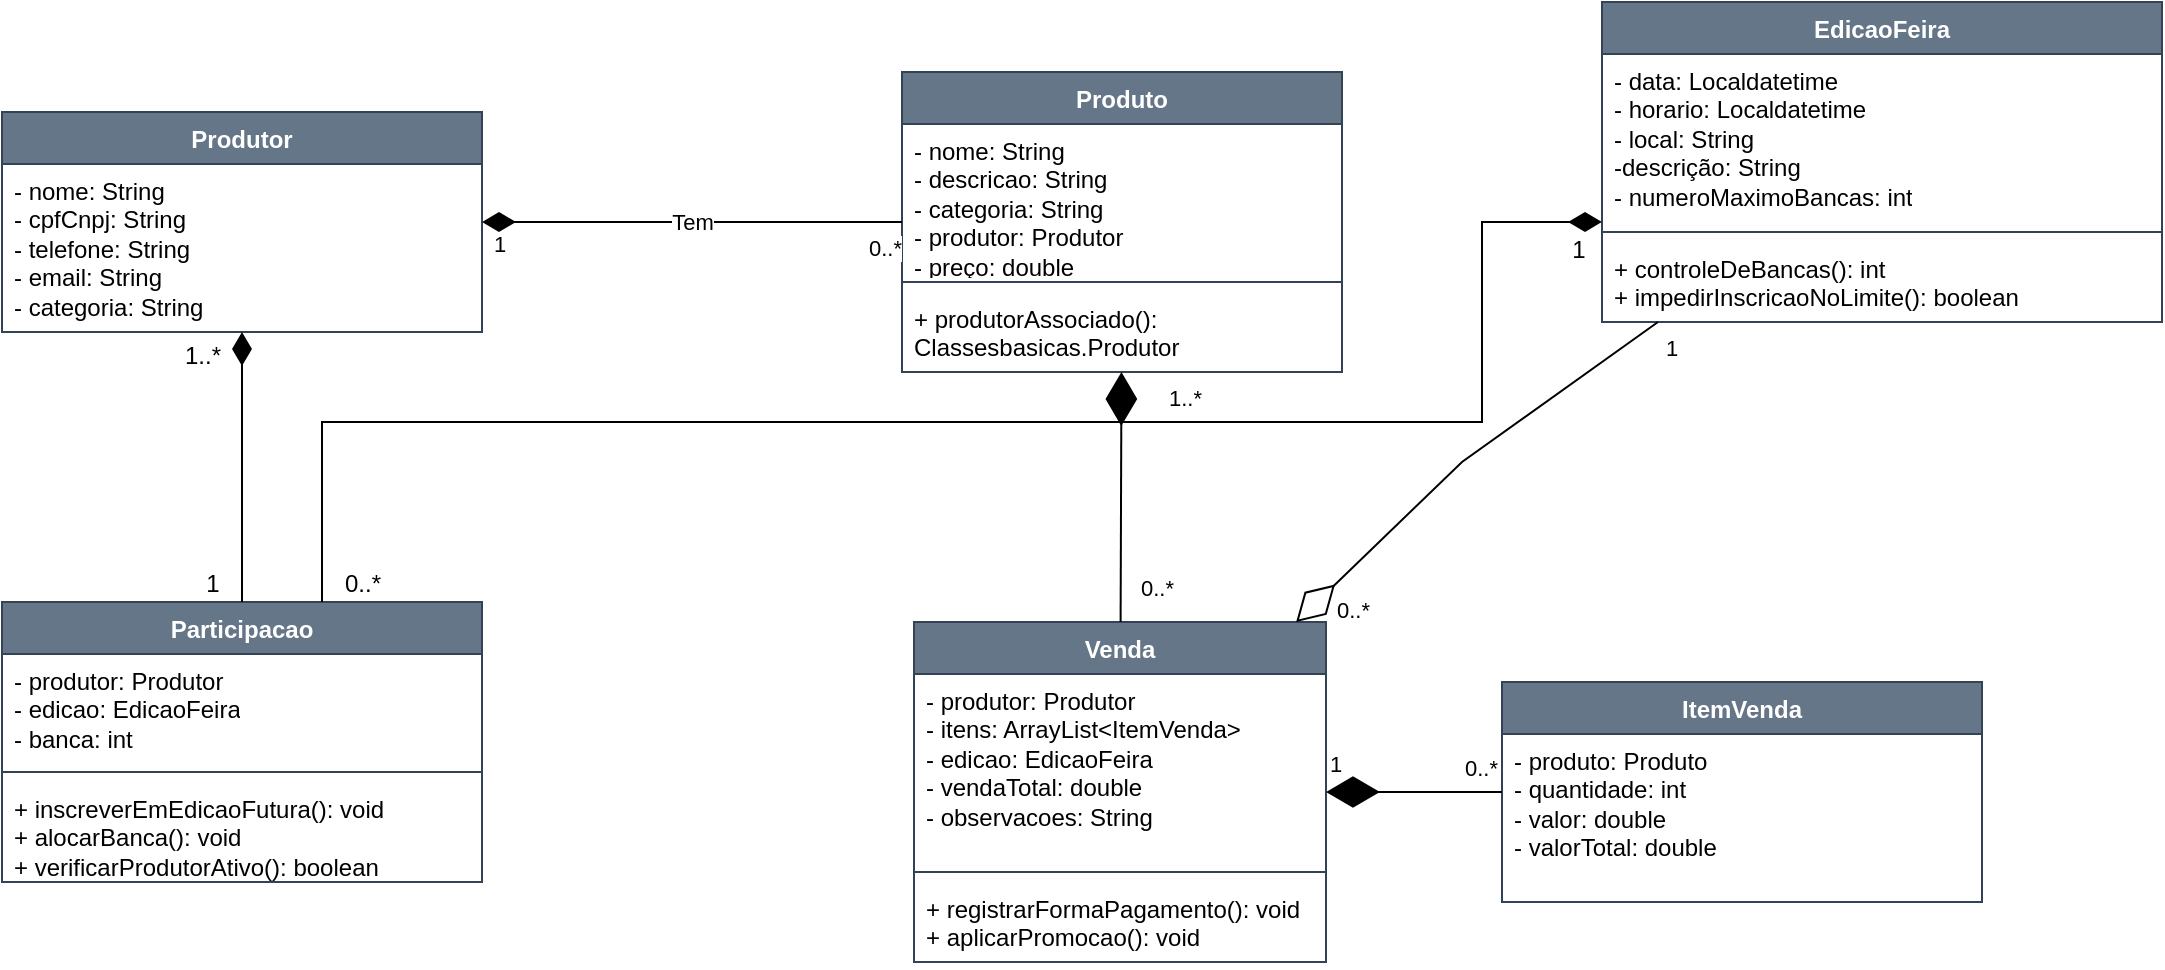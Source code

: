 <mxfile version="27.1.6">
  <diagram name="Página-1" id="UubFM1cYbvkRw-unpNSV">
    <mxGraphModel dx="951" dy="463" grid="1" gridSize="10" guides="1" tooltips="1" connect="1" arrows="1" fold="1" page="1" pageScale="1" pageWidth="827" pageHeight="1169" math="0" shadow="0">
      <root>
        <mxCell id="0" />
        <mxCell id="1" parent="0" />
        <mxCell id="cK3SOVMdzuHlb-Z2l-2t-1" value="Produtor" style="swimlane;fontStyle=1;align=center;verticalAlign=top;childLayout=stackLayout;horizontal=1;startSize=26;horizontalStack=0;resizeParent=1;resizeParentMax=0;resizeLast=0;collapsible=1;marginBottom=0;whiteSpace=wrap;html=1;fillColor=#647687;strokeColor=#314354;fontColor=#ffffff;" parent="1" vertex="1">
          <mxGeometry x="20" y="75" width="240" height="110" as="geometry" />
        </mxCell>
        <mxCell id="cK3SOVMdzuHlb-Z2l-2t-2" value="- nome: String&lt;div&gt;- cpfCnpj: String&lt;/div&gt;&lt;div&gt;- telefone&lt;span style=&quot;background-color: transparent; color: light-dark(rgb(0, 0, 0), rgb(255, 255, 255));&quot;&gt;: String&lt;/span&gt;&lt;/div&gt;&lt;div&gt;- email&lt;span style=&quot;background-color: transparent; color: light-dark(rgb(0, 0, 0), rgb(255, 255, 255));&quot;&gt;: String&lt;/span&gt;&lt;/div&gt;&lt;div&gt;- categoria&lt;span style=&quot;background-color: transparent; color: light-dark(rgb(0, 0, 0), rgb(255, 255, 255));&quot;&gt;: String&lt;/span&gt;&lt;/div&gt;" style="text;strokeColor=none;fillColor=none;align=left;verticalAlign=top;spacingLeft=4;spacingRight=4;overflow=hidden;rotatable=0;points=[[0,0.5],[1,0.5]];portConstraint=eastwest;whiteSpace=wrap;html=1;" parent="cK3SOVMdzuHlb-Z2l-2t-1" vertex="1">
          <mxGeometry y="26" width="240" height="84" as="geometry" />
        </mxCell>
        <mxCell id="cK3SOVMdzuHlb-Z2l-2t-5" value="Produto" style="swimlane;fontStyle=1;align=center;verticalAlign=top;childLayout=stackLayout;horizontal=1;startSize=26;horizontalStack=0;resizeParent=1;resizeParentMax=0;resizeLast=0;collapsible=1;marginBottom=0;whiteSpace=wrap;html=1;fillColor=#647687;strokeColor=#314354;fontColor=#ffffff;" parent="1" vertex="1">
          <mxGeometry x="470" y="55" width="220" height="150" as="geometry" />
        </mxCell>
        <mxCell id="cK3SOVMdzuHlb-Z2l-2t-6" value="- nome: String&lt;div&gt;- descricao&lt;span style=&quot;background-color: transparent; color: light-dark(rgb(0, 0, 0), rgb(255, 255, 255));&quot;&gt;: String&lt;/span&gt;&lt;/div&gt;&lt;div&gt;- categoria&lt;span style=&quot;background-color: transparent; color: light-dark(rgb(0, 0, 0), rgb(255, 255, 255));&quot;&gt;: String&lt;/span&gt;&lt;/div&gt;&lt;div&gt;&lt;span style=&quot;background-color: transparent; color: light-dark(rgb(0, 0, 0), rgb(255, 255, 255));&quot;&gt;- produtor: Produtor&lt;/span&gt;&lt;/div&gt;&lt;div&gt;- preço: double&lt;/div&gt;" style="text;strokeColor=none;fillColor=none;align=left;verticalAlign=top;spacingLeft=4;spacingRight=4;overflow=hidden;rotatable=0;points=[[0,0.5],[1,0.5]];portConstraint=eastwest;whiteSpace=wrap;html=1;" parent="cK3SOVMdzuHlb-Z2l-2t-5" vertex="1">
          <mxGeometry y="26" width="220" height="74" as="geometry" />
        </mxCell>
        <mxCell id="cK3SOVMdzuHlb-Z2l-2t-7" value="" style="line;strokeWidth=1;fillColor=none;align=left;verticalAlign=middle;spacingTop=-1;spacingLeft=3;spacingRight=3;rotatable=0;labelPosition=right;points=[];portConstraint=eastwest;strokeColor=inherit;" parent="cK3SOVMdzuHlb-Z2l-2t-5" vertex="1">
          <mxGeometry y="100" width="220" height="10" as="geometry" />
        </mxCell>
        <mxCell id="cK3SOVMdzuHlb-Z2l-2t-8" value="&lt;div&gt;+ produtorAssociado(): Classesbasicas.Produtor&lt;/div&gt;&lt;div&gt;&lt;br&gt;&lt;/div&gt;" style="text;strokeColor=none;fillColor=none;align=left;verticalAlign=top;spacingLeft=4;spacingRight=4;overflow=hidden;rotatable=0;points=[[0,0.5],[1,0.5]];portConstraint=eastwest;whiteSpace=wrap;html=1;" parent="cK3SOVMdzuHlb-Z2l-2t-5" vertex="1">
          <mxGeometry y="110" width="220" height="40" as="geometry" />
        </mxCell>
        <mxCell id="cK3SOVMdzuHlb-Z2l-2t-9" value="EdicaoFeira" style="swimlane;fontStyle=1;align=center;verticalAlign=top;childLayout=stackLayout;horizontal=1;startSize=26;horizontalStack=0;resizeParent=1;resizeParentMax=0;resizeLast=0;collapsible=1;marginBottom=0;whiteSpace=wrap;html=1;fillColor=#647687;strokeColor=#314354;fontColor=#ffffff;" parent="1" vertex="1">
          <mxGeometry x="820" y="20" width="280" height="160" as="geometry" />
        </mxCell>
        <mxCell id="cK3SOVMdzuHlb-Z2l-2t-10" value="- data: Localdatetime&lt;div&gt;- horario: Localdatetime&lt;/div&gt;&lt;div&gt;- local&lt;span style=&quot;background-color: transparent; color: light-dark(rgb(0, 0, 0), rgb(255, 255, 255));&quot;&gt;: String&lt;/span&gt;&lt;/div&gt;&lt;div&gt;&lt;span style=&quot;background-color: transparent; color: light-dark(rgb(0, 0, 0), rgb(255, 255, 255));&quot;&gt;-descrição: String&lt;/span&gt;&lt;/div&gt;&lt;div&gt;- numeroMaximoBancas: int&lt;/div&gt;" style="text;strokeColor=none;fillColor=none;align=left;verticalAlign=top;spacingLeft=4;spacingRight=4;overflow=hidden;rotatable=0;points=[[0,0.5],[1,0.5]];portConstraint=eastwest;whiteSpace=wrap;html=1;" parent="cK3SOVMdzuHlb-Z2l-2t-9" vertex="1">
          <mxGeometry y="26" width="280" height="84" as="geometry" />
        </mxCell>
        <mxCell id="cK3SOVMdzuHlb-Z2l-2t-11" value="" style="line;strokeWidth=1;fillColor=none;align=left;verticalAlign=middle;spacingTop=-1;spacingLeft=3;spacingRight=3;rotatable=0;labelPosition=right;points=[];portConstraint=eastwest;strokeColor=inherit;" parent="cK3SOVMdzuHlb-Z2l-2t-9" vertex="1">
          <mxGeometry y="110" width="280" height="10" as="geometry" />
        </mxCell>
        <mxCell id="cK3SOVMdzuHlb-Z2l-2t-12" value="+ controleDeBancas(): int&lt;div&gt;+ impedirInscricaoNoLimite(): boolean &lt;br&gt;&lt;/div&gt;&lt;div&gt;&lt;br&gt;&lt;/div&gt;" style="text;strokeColor=none;fillColor=none;align=left;verticalAlign=top;spacingLeft=4;spacingRight=4;overflow=hidden;rotatable=0;points=[[0,0.5],[1,0.5]];portConstraint=eastwest;whiteSpace=wrap;html=1;" parent="cK3SOVMdzuHlb-Z2l-2t-9" vertex="1">
          <mxGeometry y="120" width="280" height="40" as="geometry" />
        </mxCell>
        <mxCell id="cK3SOVMdzuHlb-Z2l-2t-13" value="Participacao" style="swimlane;fontStyle=1;align=center;verticalAlign=top;childLayout=stackLayout;horizontal=1;startSize=26;horizontalStack=0;resizeParent=1;resizeParentMax=0;resizeLast=0;collapsible=1;marginBottom=0;whiteSpace=wrap;html=1;fillColor=#647687;fontColor=#ffffff;strokeColor=#314354;" parent="1" vertex="1">
          <mxGeometry x="20" y="320" width="240" height="140" as="geometry" />
        </mxCell>
        <mxCell id="cK3SOVMdzuHlb-Z2l-2t-14" value="- produtor: Produtor&lt;div&gt;- edicao: EdicaoFeira&lt;/div&gt;&lt;div&gt;- banca: int&lt;/div&gt;" style="text;strokeColor=none;fillColor=none;align=left;verticalAlign=top;spacingLeft=4;spacingRight=4;overflow=hidden;rotatable=0;points=[[0,0.5],[1,0.5]];portConstraint=eastwest;whiteSpace=wrap;html=1;" parent="cK3SOVMdzuHlb-Z2l-2t-13" vertex="1">
          <mxGeometry y="26" width="240" height="54" as="geometry" />
        </mxCell>
        <mxCell id="cK3SOVMdzuHlb-Z2l-2t-15" value="" style="line;strokeWidth=1;fillColor=none;align=left;verticalAlign=middle;spacingTop=-1;spacingLeft=3;spacingRight=3;rotatable=0;labelPosition=right;points=[];portConstraint=eastwest;strokeColor=inherit;" parent="cK3SOVMdzuHlb-Z2l-2t-13" vertex="1">
          <mxGeometry y="80" width="240" height="10" as="geometry" />
        </mxCell>
        <mxCell id="cK3SOVMdzuHlb-Z2l-2t-16" value="+ inscreverEmEdicaoFutura(): void&lt;div&gt;+ alocarBanca(): void&lt;/div&gt;&lt;div&gt;+ verificarProdutorAtivo(): boolean&lt;/div&gt;&lt;div&gt;&lt;br&gt;&lt;/div&gt;" style="text;strokeColor=none;fillColor=none;align=left;verticalAlign=top;spacingLeft=4;spacingRight=4;overflow=hidden;rotatable=0;points=[[0,0.5],[1,0.5]];portConstraint=eastwest;whiteSpace=wrap;html=1;" parent="cK3SOVMdzuHlb-Z2l-2t-13" vertex="1">
          <mxGeometry y="90" width="240" height="50" as="geometry" />
        </mxCell>
        <mxCell id="cK3SOVMdzuHlb-Z2l-2t-17" value="Venda" style="swimlane;fontStyle=1;align=center;verticalAlign=top;childLayout=stackLayout;horizontal=1;startSize=26;horizontalStack=0;resizeParent=1;resizeParentMax=0;resizeLast=0;collapsible=1;marginBottom=0;whiteSpace=wrap;html=1;fillColor=#647687;fontColor=#ffffff;strokeColor=#314354;" parent="1" vertex="1">
          <mxGeometry x="476" y="330" width="206" height="170" as="geometry" />
        </mxCell>
        <mxCell id="cK3SOVMdzuHlb-Z2l-2t-18" value="- produtor: Produtor&lt;div&gt;&lt;span style=&quot;background-color: transparent; color: light-dark(rgb(0, 0, 0), rgb(255, 255, 255));&quot;&gt;- itens: ArrayList&amp;lt;ItemVenda&amp;gt;&amp;nbsp;&lt;/span&gt;&lt;/div&gt;&lt;div&gt;&lt;span style=&quot;background-color: transparent; color: light-dark(rgb(0, 0, 0), rgb(255, 255, 255));&quot;&gt;- edicao: EdicaoFeira&lt;/span&gt;&lt;/div&gt;&lt;div&gt;&lt;span style=&quot;background-color: transparent; color: light-dark(rgb(0, 0, 0), rgb(255, 255, 255));&quot;&gt;- vendaTotal: double&lt;/span&gt;&lt;/div&gt;&lt;div&gt;- observacoes: String&lt;/div&gt;" style="text;strokeColor=none;fillColor=none;align=left;verticalAlign=top;spacingLeft=4;spacingRight=4;overflow=hidden;rotatable=0;points=[[0,0.5],[1,0.5]];portConstraint=eastwest;whiteSpace=wrap;html=1;" parent="cK3SOVMdzuHlb-Z2l-2t-17" vertex="1">
          <mxGeometry y="26" width="206" height="94" as="geometry" />
        </mxCell>
        <mxCell id="cK3SOVMdzuHlb-Z2l-2t-19" value="" style="line;strokeWidth=1;fillColor=none;align=left;verticalAlign=middle;spacingTop=-1;spacingLeft=3;spacingRight=3;rotatable=0;labelPosition=right;points=[];portConstraint=eastwest;strokeColor=inherit;" parent="cK3SOVMdzuHlb-Z2l-2t-17" vertex="1">
          <mxGeometry y="120" width="206" height="10" as="geometry" />
        </mxCell>
        <mxCell id="cK3SOVMdzuHlb-Z2l-2t-20" value="&lt;div&gt;+ registrarFormaPagamento(): void&lt;/div&gt;&lt;div&gt;+ aplicarPromocao(): void&lt;/div&gt;&lt;div&gt;&lt;br&gt;&lt;/div&gt;" style="text;strokeColor=none;fillColor=none;align=left;verticalAlign=top;spacingLeft=4;spacingRight=4;overflow=hidden;rotatable=0;points=[[0,0.5],[1,0.5]];portConstraint=eastwest;whiteSpace=wrap;html=1;" parent="cK3SOVMdzuHlb-Z2l-2t-17" vertex="1">
          <mxGeometry y="130" width="206" height="40" as="geometry" />
        </mxCell>
        <mxCell id="cK3SOVMdzuHlb-Z2l-2t-31" value="Tem" style="endArrow=none;html=1;endSize=12;startArrow=diamondThin;startSize=14;startFill=1;rounded=0;endFill=0;" parent="1" source="cK3SOVMdzuHlb-Z2l-2t-1" target="cK3SOVMdzuHlb-Z2l-2t-5" edge="1">
          <mxGeometry relative="1" as="geometry">
            <mxPoint x="260" y="130.028" as="sourcePoint" />
            <mxPoint x="470" y="123.078" as="targetPoint" />
            <Array as="points" />
          </mxGeometry>
        </mxCell>
        <mxCell id="cK3SOVMdzuHlb-Z2l-2t-32" value="1&lt;div&gt;&lt;br&gt;&lt;/div&gt;" style="edgeLabel;resizable=0;html=1;align=left;verticalAlign=top;" parent="cK3SOVMdzuHlb-Z2l-2t-31" connectable="0" vertex="1">
          <mxGeometry x="-1" relative="1" as="geometry">
            <mxPoint x="4" y="-2" as="offset" />
          </mxGeometry>
        </mxCell>
        <mxCell id="cK3SOVMdzuHlb-Z2l-2t-33" value="0..*" style="edgeLabel;resizable=0;html=1;align=right;verticalAlign=top;" parent="cK3SOVMdzuHlb-Z2l-2t-31" connectable="0" vertex="1">
          <mxGeometry x="1" relative="1" as="geometry" />
        </mxCell>
        <mxCell id="cK3SOVMdzuHlb-Z2l-2t-36" value="" style="endArrow=none;html=1;endSize=12;startArrow=diamondThin;startSize=14;startFill=1;rounded=0;endFill=0;" parent="1" source="cK3SOVMdzuHlb-Z2l-2t-1" target="cK3SOVMdzuHlb-Z2l-2t-13" edge="1">
          <mxGeometry relative="1" as="geometry">
            <mxPoint x="340" y="250" as="sourcePoint" />
            <mxPoint x="550" y="250" as="targetPoint" />
            <Array as="points" />
          </mxGeometry>
        </mxCell>
        <mxCell id="Uev11RCgkz0eMrtclTKq-8" value="" style="endArrow=none;html=1;endSize=12;startArrow=diamondThin;startSize=14;startFill=1;rounded=0;endFill=0;edgeStyle=orthogonalEdgeStyle;" parent="1" source="cK3SOVMdzuHlb-Z2l-2t-9" target="cK3SOVMdzuHlb-Z2l-2t-13" edge="1">
          <mxGeometry relative="1" as="geometry">
            <mxPoint x="680" y="300" as="sourcePoint" />
            <mxPoint x="680" y="406" as="targetPoint" />
            <Array as="points">
              <mxPoint x="760" y="130" />
              <mxPoint x="760" y="230" />
              <mxPoint x="180" y="230" />
            </Array>
          </mxGeometry>
        </mxCell>
        <mxCell id="Uev11RCgkz0eMrtclTKq-14" value="" style="endArrow=diamondThin;endFill=0;endSize=24;html=1;rounded=0;" parent="1" source="cK3SOVMdzuHlb-Z2l-2t-9" target="cK3SOVMdzuHlb-Z2l-2t-17" edge="1">
          <mxGeometry width="160" relative="1" as="geometry">
            <mxPoint x="330" y="280" as="sourcePoint" />
            <mxPoint x="490" y="280" as="targetPoint" />
            <Array as="points">
              <mxPoint x="750" y="250" />
            </Array>
          </mxGeometry>
        </mxCell>
        <mxCell id="Uev11RCgkz0eMrtclTKq-16" value="1&lt;div&gt;&lt;br&gt;&lt;/div&gt;" style="edgeLabel;resizable=0;html=1;align=left;verticalAlign=top;" parent="1" connectable="0" vertex="1">
          <mxGeometry x="850" y="180" as="geometry" />
        </mxCell>
        <mxCell id="Uev11RCgkz0eMrtclTKq-17" value="0..*" style="edgeLabel;resizable=0;html=1;align=right;verticalAlign=top;" parent="1" connectable="0" vertex="1">
          <mxGeometry x="704" y="311" as="geometry" />
        </mxCell>
        <mxCell id="Uev11RCgkz0eMrtclTKq-22" value="" style="endArrow=diamondThin;endFill=1;endSize=24;html=1;rounded=0;" parent="1" source="cK3SOVMdzuHlb-Z2l-2t-17" target="cK3SOVMdzuHlb-Z2l-2t-5" edge="1">
          <mxGeometry width="160" relative="1" as="geometry">
            <mxPoint x="980" y="460" as="sourcePoint" />
            <mxPoint x="980" y="370" as="targetPoint" />
          </mxGeometry>
        </mxCell>
        <mxCell id="Uev11RCgkz0eMrtclTKq-23" value="1..*" style="edgeLabel;resizable=0;html=1;align=right;verticalAlign=top;" parent="1" connectable="0" vertex="1">
          <mxGeometry x="620" y="205" as="geometry" />
        </mxCell>
        <mxCell id="Uev11RCgkz0eMrtclTKq-24" value="0..*" style="edgeLabel;resizable=0;html=1;align=right;verticalAlign=top;" parent="1" connectable="0" vertex="1">
          <mxGeometry x="606" y="300" as="geometry" />
        </mxCell>
        <mxCell id="cTLOUE46LRVvWe_v4zAX-8" value="1" style="text;html=1;align=center;verticalAlign=middle;resizable=0;points=[];autosize=1;strokeColor=none;fillColor=none;" parent="1" vertex="1">
          <mxGeometry x="793" y="129" width="30" height="30" as="geometry" />
        </mxCell>
        <mxCell id="cTLOUE46LRVvWe_v4zAX-9" value="&lt;div&gt;0..*&lt;/div&gt;" style="text;html=1;align=center;verticalAlign=middle;resizable=0;points=[];autosize=1;strokeColor=none;fillColor=none;" parent="1" vertex="1">
          <mxGeometry x="180" y="296" width="40" height="30" as="geometry" />
        </mxCell>
        <mxCell id="cTLOUE46LRVvWe_v4zAX-10" value="1..*" style="text;html=1;align=center;verticalAlign=middle;resizable=0;points=[];autosize=1;strokeColor=none;fillColor=none;" parent="1" vertex="1">
          <mxGeometry x="100" y="182" width="40" height="30" as="geometry" />
        </mxCell>
        <mxCell id="cTLOUE46LRVvWe_v4zAX-11" value="1" style="text;html=1;align=center;verticalAlign=middle;resizable=0;points=[];autosize=1;strokeColor=none;fillColor=none;" parent="1" vertex="1">
          <mxGeometry x="110" y="296" width="30" height="30" as="geometry" />
        </mxCell>
        <mxCell id="6P0651K7S6vp2Fvs8Khy-11" value="ItemVenda" style="swimlane;fontStyle=1;align=center;verticalAlign=top;childLayout=stackLayout;horizontal=1;startSize=26;horizontalStack=0;resizeParent=1;resizeParentMax=0;resizeLast=0;collapsible=1;marginBottom=0;whiteSpace=wrap;html=1;fillColor=#647687;strokeColor=#314354;fontColor=#ffffff;" vertex="1" parent="1">
          <mxGeometry x="770" y="360" width="240" height="110" as="geometry" />
        </mxCell>
        <mxCell id="6P0651K7S6vp2Fvs8Khy-12" value="&lt;div&gt;- produto: Produto&lt;/div&gt;- quantidade: int&lt;br&gt;- valor: double&lt;div&gt;- valorTotal: double&lt;/div&gt;" style="text;strokeColor=none;fillColor=none;align=left;verticalAlign=top;spacingLeft=4;spacingRight=4;overflow=hidden;rotatable=0;points=[[0,0.5],[1,0.5]];portConstraint=eastwest;whiteSpace=wrap;html=1;" vertex="1" parent="6P0651K7S6vp2Fvs8Khy-11">
          <mxGeometry y="26" width="240" height="84" as="geometry" />
        </mxCell>
        <mxCell id="6P0651K7S6vp2Fvs8Khy-13" value="" style="endArrow=diamondThin;endFill=1;endSize=24;html=1;rounded=0;" edge="1" parent="1" source="6P0651K7S6vp2Fvs8Khy-11" target="cK3SOVMdzuHlb-Z2l-2t-17">
          <mxGeometry width="160" relative="1" as="geometry">
            <mxPoint x="710" y="445" as="sourcePoint" />
            <mxPoint x="711" y="320" as="targetPoint" />
          </mxGeometry>
        </mxCell>
        <mxCell id="6P0651K7S6vp2Fvs8Khy-17" value="0..*" style="edgeLabel;resizable=0;html=1;align=right;verticalAlign=top;" connectable="0" vertex="1" parent="1">
          <mxGeometry x="768" y="390" as="geometry" />
        </mxCell>
        <mxCell id="6P0651K7S6vp2Fvs8Khy-18" value="1" style="edgeLabel;resizable=0;html=1;align=left;verticalAlign=top;" connectable="0" vertex="1" parent="1">
          <mxGeometry x="682" y="388" as="geometry" />
        </mxCell>
      </root>
    </mxGraphModel>
  </diagram>
</mxfile>
